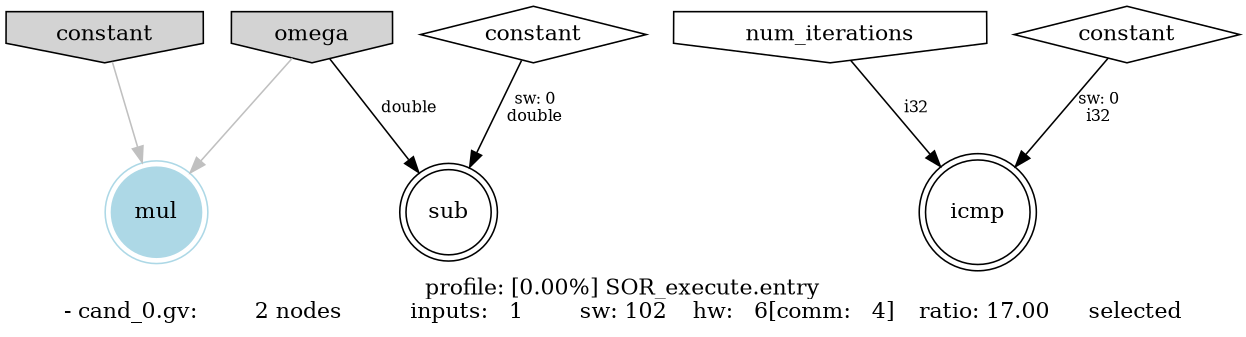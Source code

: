 digraph G {
size = "8.3,11.7"; //a4 size
label = "profile: [0.00%] SOR_execute.entry\n- cand_0.gv: 	   2 nodes 	 inputs:   1 	 sw: 102 	 hw:   6[comm:   4] 	 ratio: 17.00 	 selected"
node_0 [ label = "mul" shape = "doublecircle" rank = "sink" style = "filled" color = "lightblue" ];
node_1 [ label = "omega" shape = "invhouse" rank = "source"];
node_2 [ label = "constant" shape = "diamond" shape = "invhouse" rank = "source" style = "filled"                    bgcolor = "lightblue" ];
node_3 [ label = "sub" shape = "doublecircle" rank = "sink"];
node_4 [ label = "constant" shape = "diamond"];
node_5 [ label = "icmp" shape = "doublecircle" rank = "sink"];
node_6 [ label = "num_iterations" shape = "invhouse" rank = "source"];
node_7 [ label = "constant" shape = "diamond"];
node_1 -> node_0 [ fontsize = 10 label = "double"  color = "gray" label = "" ];
node_2 -> node_0 [ fontsize = 10 label = "sw: 0\ndouble"  color = "gray" label = "" ];
node_4 -> node_3 [ fontsize = 10 label = "sw: 0\ndouble"  ];
node_1 -> node_3 [ fontsize = 10 label = "double"  ];
node_6 -> node_5 [ fontsize = 10 label = "i32"  ];
node_7 -> node_5 [ fontsize = 10 label = "sw: 0\ni32"  ];


/* Additional source nodes */
node_1 [ shape = "invhouse" rank = "source" style = "filled" bgcolor = "lightblue" ];
}
